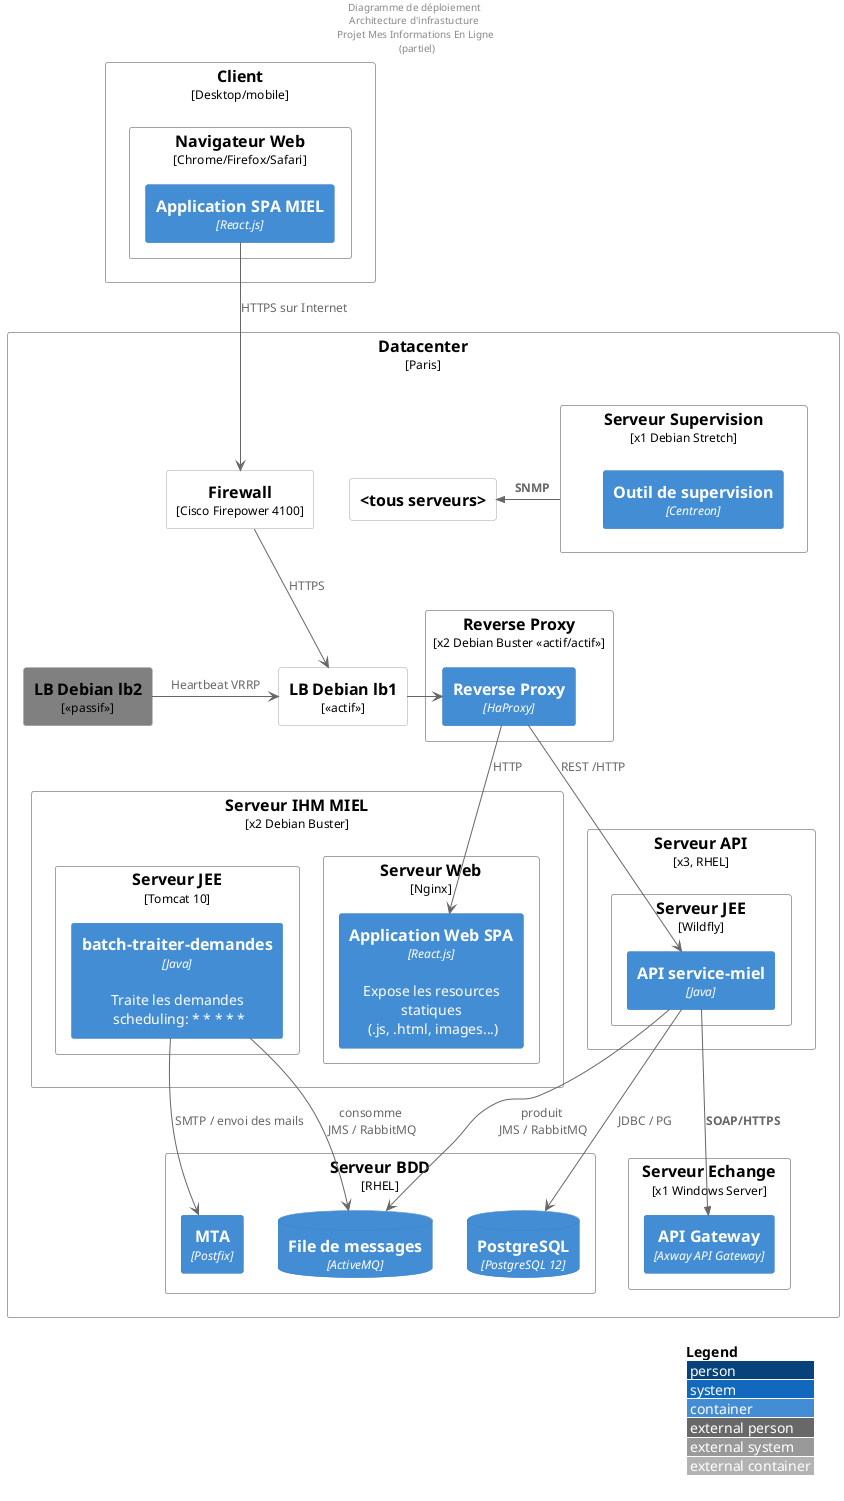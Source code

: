 @startuml archi-infra
!include <C4/C4_Deployment>
header Diagramme de déploiement \nArchitecture d'infrastucture \n Projet Mes Informations En Ligne \n (partiel)
LAYOUT_WITH_LEGEND()

AddElementTag("passif", $bgColor="grey")


Node("client","Client","Desktop/mobile"){
  Node("nav1","Navigateur Web","Chrome/Firefox/Safari"){
    Container("spa","Application SPA MIEL","React.js")
  }
}

Node("dc","Datacenter","Paris"){

    Node("r2","Firewall","Cisco Firepower 4100")
    Node("lb1","LB Debian lb1","<<actif>>")
    Node("lb2","LB Debian lb2","<<passif>>",$tags='passif')

    Node("rp1","Reverse Proxy","x2 Debian Buster <<actif/actif>>"){
      Container("ha1","Reverse Proxy","HaProxy")
    }

    Node("serveur_ihm", "Serveur IHM MIEL","x2 Debian Buster") { 
      Node("sw1","Serveur Web","Nginx"){
        Container("ihms1","Application Web SPA","React.js","Expose les resources statiques\n (.js, .html, images...)")
      }
      Node("tomcat_batchs1","Serveur JEE","Tomcat 10"){
        Container("batch1","batch-traiter-demandes","Java","Traite les demandes\n scheduling: * * * * *")
      }
    }

    Node("serveur_api","Serveur API","x3, RHEL") { 
      Node("wilfly1","Serveur JEE","Wildfly") {
        Container("api1","API service-miel","Java")        
      }
    }

    Node("bdd1", "Serveur BDD","RHEL")  { 
      ContainerDb("pg1","PostgreSQL","PostgreSQL 12")
      ContainerDb("mq1", "File de messages", "ActiveMQ")
      Container("mail1","MTA","Postfix")
    }

    Node("tous_serveurs","<tous serveurs>")
    Node("serveur_sup1", "Serveur Supervision","x1 Debian Stretch") {
      Container("sup1","Outil de supervision","Centreon")      
    }

    Node("ech1","Serveur Echange","x1 Windows Server") {
      Container("gw1","API Gateway","Axway API Gateway")    
    }
   
}

spa --> r2 : HTTPS sur Internet
r2 --> lb1 : HTTPS
lb2 -> lb1 : Heartbeat VRRP
lb1 -> ha1
ha1 --> ihms1 : HTTP
api1 --> mq1 : produit\n JMS / RabbitMQ
batch1 -->  mq1 : consomme\n JMS / RabbitMQ
api1 -->  pg1 : JDBC / PG
batch1 -->  mail1 : SMTP / envoi des mails
Rel("api1","gw1","SOAP/HTTPS")
ha1 --> api1 : REST /HTTP
Rel_L("serveur_sup1","tous_serveurs","SNMP")


@enduml

